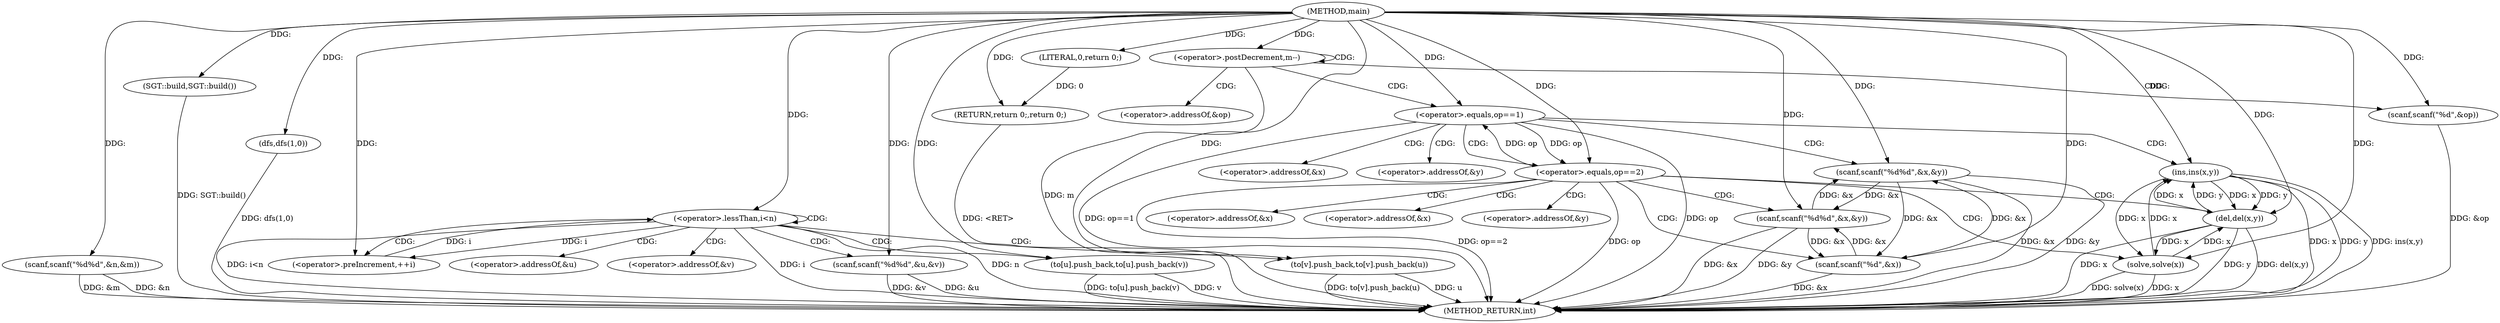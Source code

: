 digraph "main" {  
"1000809" [label = "(METHOD,main)" ]
"1000895" [label = "(METHOD_RETURN,int)" ]
"1000811" [label = "(scanf,scanf(\"%d%d\",&n,&m))" ]
"1000841" [label = "(SGT::build,SGT::build())" ]
"1000842" [label = "(dfs,dfs(1,0))" ]
"1000893" [label = "(RETURN,return 0;,return 0;)" ]
"1000824" [label = "(<operator>.lessThan,i<n)" ]
"1000827" [label = "(<operator>.preIncrement,++i)" ]
"1000846" [label = "(<operator>.postDecrement,m--)" ]
"1000894" [label = "(LITERAL,0,return 0;)" ]
"1000830" [label = "(scanf,scanf(\"%d%d\",&u,&v))" ]
"1000852" [label = "(scanf,scanf(\"%d\",&op))" ]
"1000837" [label = "(to[u].push_back,to[u].push_back(v))" ]
"1000839" [label = "(to[v].push_back,to[v].push_back(u))" ]
"1000857" [label = "(<operator>.equals,op==1)" ]
"1000861" [label = "(scanf,scanf(\"%d%d\",&x,&y))" ]
"1000867" [label = "(ins,ins(x,y))" ]
"1000872" [label = "(<operator>.equals,op==2)" ]
"1000876" [label = "(scanf,scanf(\"%d%d\",&x,&y))" ]
"1000882" [label = "(del,del(x,y))" ]
"1000887" [label = "(scanf,scanf(\"%d\",&x))" ]
"1000891" [label = "(solve,solve(x))" ]
"1000832" [label = "(<operator>.addressOf,&u)" ]
"1000834" [label = "(<operator>.addressOf,&v)" ]
"1000854" [label = "(<operator>.addressOf,&op)" ]
"1000863" [label = "(<operator>.addressOf,&x)" ]
"1000865" [label = "(<operator>.addressOf,&y)" ]
"1000878" [label = "(<operator>.addressOf,&x)" ]
"1000880" [label = "(<operator>.addressOf,&y)" ]
"1000889" [label = "(<operator>.addressOf,&x)" ]
  "1000811" -> "1000895"  [ label = "DDG: &n"] 
  "1000811" -> "1000895"  [ label = "DDG: &m"] 
  "1000824" -> "1000895"  [ label = "DDG: i"] 
  "1000824" -> "1000895"  [ label = "DDG: n"] 
  "1000824" -> "1000895"  [ label = "DDG: i<n"] 
  "1000841" -> "1000895"  [ label = "DDG: SGT::build()"] 
  "1000842" -> "1000895"  [ label = "DDG: dfs(1,0)"] 
  "1000846" -> "1000895"  [ label = "DDG: m"] 
  "1000852" -> "1000895"  [ label = "DDG: &op"] 
  "1000857" -> "1000895"  [ label = "DDG: op"] 
  "1000857" -> "1000895"  [ label = "DDG: op==1"] 
  "1000872" -> "1000895"  [ label = "DDG: op"] 
  "1000872" -> "1000895"  [ label = "DDG: op==2"] 
  "1000887" -> "1000895"  [ label = "DDG: &x"] 
  "1000891" -> "1000895"  [ label = "DDG: x"] 
  "1000891" -> "1000895"  [ label = "DDG: solve(x)"] 
  "1000876" -> "1000895"  [ label = "DDG: &x"] 
  "1000876" -> "1000895"  [ label = "DDG: &y"] 
  "1000882" -> "1000895"  [ label = "DDG: x"] 
  "1000882" -> "1000895"  [ label = "DDG: y"] 
  "1000882" -> "1000895"  [ label = "DDG: del(x,y)"] 
  "1000861" -> "1000895"  [ label = "DDG: &x"] 
  "1000861" -> "1000895"  [ label = "DDG: &y"] 
  "1000867" -> "1000895"  [ label = "DDG: x"] 
  "1000867" -> "1000895"  [ label = "DDG: y"] 
  "1000867" -> "1000895"  [ label = "DDG: ins(x,y)"] 
  "1000830" -> "1000895"  [ label = "DDG: &u"] 
  "1000830" -> "1000895"  [ label = "DDG: &v"] 
  "1000837" -> "1000895"  [ label = "DDG: v"] 
  "1000837" -> "1000895"  [ label = "DDG: to[u].push_back(v)"] 
  "1000839" -> "1000895"  [ label = "DDG: u"] 
  "1000839" -> "1000895"  [ label = "DDG: to[v].push_back(u)"] 
  "1000893" -> "1000895"  [ label = "DDG: <RET>"] 
  "1000809" -> "1000811"  [ label = "DDG: "] 
  "1000809" -> "1000841"  [ label = "DDG: "] 
  "1000894" -> "1000893"  [ label = "DDG: 0"] 
  "1000809" -> "1000893"  [ label = "DDG: "] 
  "1000809" -> "1000842"  [ label = "DDG: "] 
  "1000809" -> "1000894"  [ label = "DDG: "] 
  "1000827" -> "1000824"  [ label = "DDG: i"] 
  "1000809" -> "1000824"  [ label = "DDG: "] 
  "1000824" -> "1000827"  [ label = "DDG: i"] 
  "1000809" -> "1000827"  [ label = "DDG: "] 
  "1000809" -> "1000830"  [ label = "DDG: "] 
  "1000809" -> "1000846"  [ label = "DDG: "] 
  "1000809" -> "1000852"  [ label = "DDG: "] 
  "1000809" -> "1000837"  [ label = "DDG: "] 
  "1000809" -> "1000839"  [ label = "DDG: "] 
  "1000872" -> "1000857"  [ label = "DDG: op"] 
  "1000809" -> "1000857"  [ label = "DDG: "] 
  "1000809" -> "1000861"  [ label = "DDG: "] 
  "1000887" -> "1000861"  [ label = "DDG: &x"] 
  "1000876" -> "1000861"  [ label = "DDG: &x"] 
  "1000891" -> "1000867"  [ label = "DDG: x"] 
  "1000882" -> "1000867"  [ label = "DDG: x"] 
  "1000809" -> "1000867"  [ label = "DDG: "] 
  "1000882" -> "1000867"  [ label = "DDG: y"] 
  "1000857" -> "1000872"  [ label = "DDG: op"] 
  "1000809" -> "1000872"  [ label = "DDG: "] 
  "1000809" -> "1000876"  [ label = "DDG: "] 
  "1000887" -> "1000876"  [ label = "DDG: &x"] 
  "1000861" -> "1000876"  [ label = "DDG: &x"] 
  "1000891" -> "1000882"  [ label = "DDG: x"] 
  "1000867" -> "1000882"  [ label = "DDG: x"] 
  "1000809" -> "1000882"  [ label = "DDG: "] 
  "1000867" -> "1000882"  [ label = "DDG: y"] 
  "1000809" -> "1000887"  [ label = "DDG: "] 
  "1000876" -> "1000887"  [ label = "DDG: &x"] 
  "1000861" -> "1000887"  [ label = "DDG: &x"] 
  "1000882" -> "1000891"  [ label = "DDG: x"] 
  "1000867" -> "1000891"  [ label = "DDG: x"] 
  "1000809" -> "1000891"  [ label = "DDG: "] 
  "1000824" -> "1000832"  [ label = "CDG: "] 
  "1000824" -> "1000837"  [ label = "CDG: "] 
  "1000824" -> "1000834"  [ label = "CDG: "] 
  "1000824" -> "1000830"  [ label = "CDG: "] 
  "1000824" -> "1000824"  [ label = "CDG: "] 
  "1000824" -> "1000827"  [ label = "CDG: "] 
  "1000824" -> "1000839"  [ label = "CDG: "] 
  "1000846" -> "1000854"  [ label = "CDG: "] 
  "1000846" -> "1000846"  [ label = "CDG: "] 
  "1000846" -> "1000852"  [ label = "CDG: "] 
  "1000846" -> "1000857"  [ label = "CDG: "] 
  "1000857" -> "1000867"  [ label = "CDG: "] 
  "1000857" -> "1000861"  [ label = "CDG: "] 
  "1000857" -> "1000872"  [ label = "CDG: "] 
  "1000857" -> "1000863"  [ label = "CDG: "] 
  "1000857" -> "1000865"  [ label = "CDG: "] 
  "1000872" -> "1000880"  [ label = "CDG: "] 
  "1000872" -> "1000876"  [ label = "CDG: "] 
  "1000872" -> "1000891"  [ label = "CDG: "] 
  "1000872" -> "1000878"  [ label = "CDG: "] 
  "1000872" -> "1000889"  [ label = "CDG: "] 
  "1000872" -> "1000882"  [ label = "CDG: "] 
  "1000872" -> "1000887"  [ label = "CDG: "] 
}
